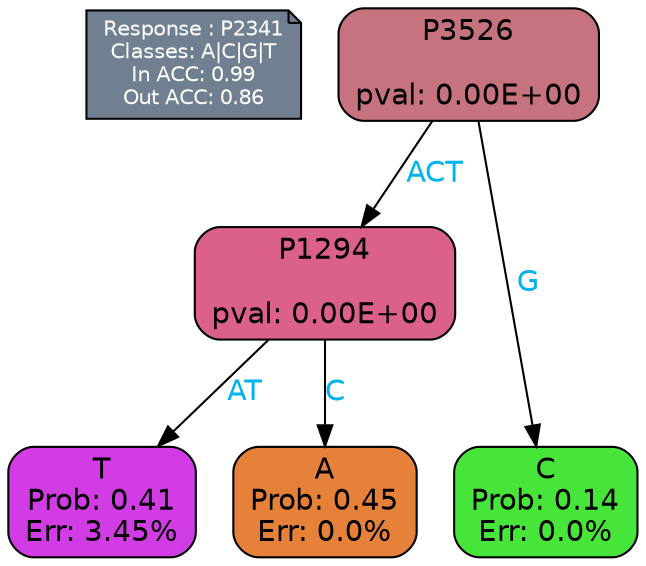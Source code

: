 digraph Tree {
node [shape=box, style="filled, rounded", color="black", fontname=helvetica] ;
graph [ranksep=equally, splines=polylines, bgcolor=transparent, dpi=600] ;
edge [fontname=helvetica] ;
LEGEND [label="Response : P2341
Classes: A|C|G|T
In ACC: 0.99
Out ACC: 0.86
",shape=note,align=left,style=filled,fillcolor="slategray",fontcolor="white",fontsize=10];1 [label="P3526

pval: 0.00E+00", fillcolor="#c6737f"] ;
2 [label="P1294

pval: 0.00E+00", fillcolor="#db608a"] ;
3 [label="T
Prob: 0.41
Err: 3.45%", fillcolor="#d13ce5"] ;
4 [label="A
Prob: 0.45
Err: 0.0%", fillcolor="#e58139"] ;
5 [label="C
Prob: 0.14
Err: 0.0%", fillcolor="#47e539"] ;
1 -> 2 [label="ACT",fontcolor=deepskyblue2] ;
1 -> 5 [label="G",fontcolor=deepskyblue2] ;
2 -> 3 [label="AT",fontcolor=deepskyblue2] ;
2 -> 4 [label="C",fontcolor=deepskyblue2] ;
{rank = same; 3;4;5;}{rank = same; LEGEND;1;}}